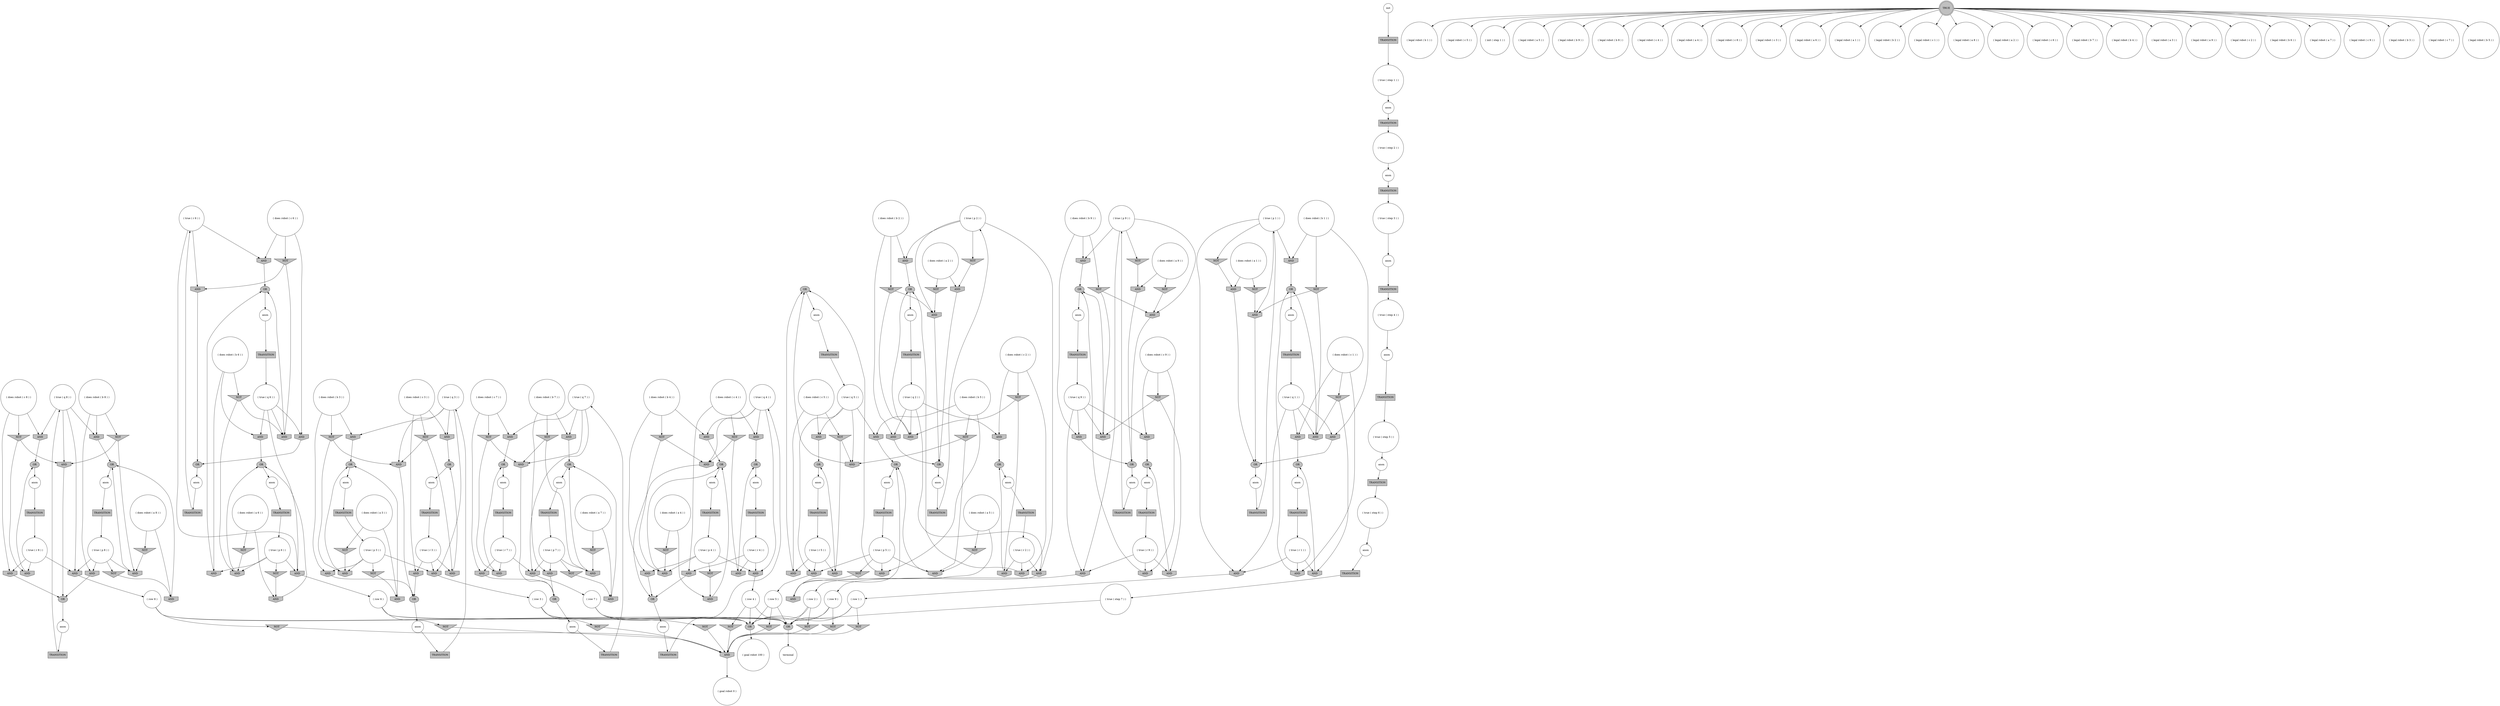 digraph propNet
{
	"@6eef4599"[shape=ellipse, style= filled, fillcolor=grey, label="OR"]; "@6eef4599"->"@1ec278b5"; 
	"@5c5f1c48"[shape=circle, style= filled, fillcolor=white, label="( does robot ( b 1 ) )"]; "@5c5f1c48"->"@31bca1c3"; "@5c5f1c48"->"@30c26c8f"; "@5c5f1c48"->"@6839ea58"; 
	"@24442c76"[shape=ellipse, style= filled, fillcolor=grey, label="OR"]; "@24442c76"->"@77c30993"; 
	"@bd056de"[shape=invtriangle, style= filled, fillcolor=grey, label="NOT"]; "@bd056de"->"@5f95ff24"; 
	"@3b06433d"[shape=invhouse, style= filled, fillcolor=grey, label="AND"]; "@3b06433d"->"@506937f9"; 
	"@4679ac92"[shape=circle, style= filled, fillcolor=white, label="( legal robot ( b 1 ) )"]; 
	"@5883de21"[shape=ellipse, style= filled, fillcolor=grey, label="OR"]; "@5883de21"->"@396c75ed"; 
	"@4f09dcbb"[shape=invtriangle, style= filled, fillcolor=grey, label="NOT"]; "@4f09dcbb"->"@6302ae84"; 
	"@13ce64f6"[shape=circle, style= filled, fillcolor=white, label="( true ( step 6 ) )"]; "@13ce64f6"->"@71cbd4f7"; 
	"@51a422f6"[shape=invhouse, style= filled, fillcolor=grey, label="AND"]; "@51a422f6"->"@5caccd65"; 
	"@114562c5"[shape=invhouse, style= filled, fillcolor=grey, label="AND"]; "@114562c5"->"@6885b670"; 
	"@74455aa8"[shape=invhouse, style= filled, fillcolor=grey, label="AND"]; "@74455aa8"->"@6212f195"; 
	"@1fb88122"[shape=circle, style= filled, fillcolor=white, label="anon"]; "@1fb88122"->"@233f99af"; 
	"@7acdba53"[shape=circle, style= filled, fillcolor=white, label="anon"]; "@7acdba53"->"@32e62121"; 
	"@5a56182f"[shape=invhouse, style= filled, fillcolor=grey, label="AND"]; "@5a56182f"->"@7c92eb86"; 
	"@3c10e820"[shape=circle, style= filled, fillcolor=white, label="( legal robot ( c 5 ) )"]; 
	"@107aa187"[shape=invtriangle, style= filled, fillcolor=grey, label="NOT"]; "@107aa187"->"@6302ae84"; 
	"@55f35e30"[shape=circle, style= filled, fillcolor=white, label="anon"]; "@55f35e30"->"@2a4bd173"; 
	"@dda2737"[shape=invtriangle, style= filled, fillcolor=grey, label="NOT"]; "@dda2737"->"@6d4492fb"; "@dda2737"->"@678fb397"; 
	"@2ff11e0f"[shape=invhouse, style= filled, fillcolor=grey, label="AND"]; "@2ff11e0f"->"@7182c2d9"; 
	"@79f7abae"[shape=invhouse, style= filled, fillcolor=grey, label="AND"]; "@79f7abae"->"@6e75d758"; 
	"@23461d1"[shape=circle, style= filled, fillcolor=white, label="( init ( step 1 ) )"]; 
	"@67384a6a"[shape=invtriangle, style= filled, fillcolor=grey, label="NOT"]; "@67384a6a"->"@6302ae84"; 
	"@521ba1d9"[shape=circle, style= filled, fillcolor=white, label="( legal robot ( a 5 ) )"]; 
	"@5acad437"[shape=circle, style= filled, fillcolor=white, label="anon"]; "@5acad437"->"@3cbe7667"; 
	"@665c1eae"[shape=ellipse, style= filled, fillcolor=grey, label="OR"]; "@665c1eae"->"@29e26602"; 
	"@7b99f8e6"[shape=circle, style= filled, fillcolor=white, label="( legal robot ( b 9 ) )"]; 
	"@66869470"[shape=box, style= filled, fillcolor=grey, label="TRANSITION"]; "@66869470"->"@25a0d346"; 
	"@7e913c56"[shape=ellipse, style= filled, fillcolor=grey, label="OR"]; "@7e913c56"->"@71107304"; 
	"@15a4eb56"[shape=invtriangle, style= filled, fillcolor=grey, label="NOT"]; "@15a4eb56"->"@7e566633"; "@15a4eb56"->"@43ebf4ff"; 
	"@6302ae84"[shape=invhouse, style= filled, fillcolor=grey, label="AND"]; "@6302ae84"->"@5e20dcb7"; 
	"@73d4f355"[shape=ellipse, style= filled, fillcolor=grey, label="OR"]; "@73d4f355"->"@21b38cdc"; 
	"@39a4036f"[shape=circle, style= filled, fillcolor=white, label="( legal robot ( b 8 ) )"]; 
	"@57e40274"[shape=invhouse, style= filled, fillcolor=grey, label="AND"]; "@57e40274"->"@41d144a4"; 
	"@3cfa54fe"[shape=invtriangle, style= filled, fillcolor=grey, label="NOT"]; "@3cfa54fe"->"@10f1f34a"; 
	"@32487ae0"[shape=box, style= filled, fillcolor=grey, label="TRANSITION"]; "@32487ae0"->"@262f4813"; 
	"@33a998c7"[shape=invhouse, style= filled, fillcolor=grey, label="AND"]; "@33a998c7"->"@665c1eae"; 
	"@49b29f80"[shape=circle, style= filled, fillcolor=white, label="anon"]; "@49b29f80"->"@4e1d2b8e"; 
	"@5da5e65f"[shape=circle, style= filled, fillcolor=white, label="( true ( q 7 ) )"]; "@5da5e65f"->"@43ebf4ff"; "@5da5e65f"->"@575738e0"; "@5da5e65f"->"@15384ed5"; "@5da5e65f"->"@12381a9c"; 
	"@2cbc9673"[shape=invhouse, style= filled, fillcolor=grey, label="AND"]; "@2cbc9673"->"@6212f195"; 
	"@4e9722c9"[shape=ellipse, style= filled, fillcolor=grey, label="OR"]; "@4e9722c9"->"@246ce26e"; 
	"@69e94001"[shape=circle, style= filled, fillcolor=white, label="anon"]; "@69e94001"->"@c4ce427"; 
	"@31836aea"[shape=circle, style= filled, fillcolor=white, label="( true ( p 4 ) )"]; "@31836aea"->"@7ec74910"; "@31836aea"->"@15353154"; "@31836aea"->"@5fb9f88b"; "@31836aea"->"@6a2d0483"; 
	"@47b94ea2"[shape=circle, style= filled, fillcolor=white, label="( row 5 )"]; "@47b94ea2"->"@6e3e28"; "@47b94ea2"->"@24442c76"; "@47b94ea2"->"@604745cf"; 
	"@71cbd4f7"[shape=circle, style= filled, fillcolor=white, label="anon"]; "@71cbd4f7"->"@4a867fad"; 
	"@74b70648"[shape=invhouse, style= filled, fillcolor=grey, label="AND"]; "@74b70648"->"@665c1eae"; 
	"@5caccd65"[shape=ellipse, style= filled, fillcolor=grey, label="OR"]; "@5caccd65"->"@54e0d16b"; 
	"@520b1684"[shape=ellipse, style= filled, fillcolor=grey, label="OR"]; "@520b1684"->"@55f35e30"; 
	"@2c92af24"[shape=invhouse, style= filled, fillcolor=grey, label="AND"]; "@2c92af24"->"@2354c054"; 
	"@962e703"[shape=box, style= filled, fillcolor=grey, label="TRANSITION"]; "@962e703"->"@5a790192"; 
	"@3a5d3ac0"[shape=circle, style= filled, fillcolor=white, label="( does robot ( c 1 ) )"]; "@3a5d3ac0"->"@57e40274"; "@3a5d3ac0"->"@30721965"; "@3a5d3ac0"->"@4e84f566"; 
	"@45b2b450"[shape=circle, style= filled, fillcolor=white, label="( goal robot 100 )"]; 
	"@2743724e"[shape=invhouse, style= filled, fillcolor=grey, label="AND"]; "@2743724e"->"@5883de21"; 
	"@3c870e2f"[shape=invhouse, style= filled, fillcolor=grey, label="AND"]; "@3c870e2f"->"@665c1eae"; 
	"@4fc64ed8"[shape=circle, style= filled, fillcolor=white, label="( does robot ( a 2 ) )"]; "@4fc64ed8"->"@dfeaf06"; "@4fc64ed8"->"@64626fd2"; 
	"@408b6c39"[shape=circle, style= filled, fillcolor=white, label="anon"]; "@408b6c39"->"@3f7aa2a8"; 
	"@38facfb"[shape=invhouse, style= filled, fillcolor=grey, label="AND"]; "@38facfb"->"@5caccd65"; 
	"@4e3c35fd"[shape=circle, style= filled, fillcolor=white, label="( legal robot ( c 4 ) )"]; 
	"@44285d14"[shape=box, style= filled, fillcolor=grey, label="TRANSITION"]; "@44285d14"->"@628d2280"; 
	"@4cd1ad08"[shape=invtriangle, style= filled, fillcolor=grey, label="NOT"]; "@4cd1ad08"->"@59b70f9e"; 
	"@262f4813"[shape=circle, style= filled, fillcolor=white, label="( true ( q 4 ) )"]; "@262f4813"->"@299481b2"; "@262f4813"->"@47d978ea"; "@262f4813"->"@15353154"; "@262f4813"->"@2ff11e0f"; 
	"@4551dcd6"[shape=circle, style= filled, fillcolor=white, label="( legal robot ( a 4 ) )"]; 
	"@6212f195"[shape=ellipse, style= filled, fillcolor=grey, label="OR"]; "@6212f195"->"@49b29f80"; 
	"@6e30fc1f"[shape=invtriangle, style= filled, fillcolor=grey, label="NOT"]; "@6e30fc1f"->"@7e566633"; 
	"@3979c7cf"[shape=invtriangle, style= filled, fillcolor=grey, label="NOT"]; "@3979c7cf"->"@2ff11e0f"; "@3979c7cf"->"@6a2d0483"; 
	"@678fb397"[shape=invhouse, style= filled, fillcolor=grey, label="AND"]; "@678fb397"->"@73d4f355"; 
	"@685f1ba8"[shape=circle, style= filled, fillcolor=white, label="( legal robot ( c 8 ) )"]; 
	"@4a2ba88c"[shape=circle, style= filled, fillcolor=white, label="( legal robot ( c 3 ) )"]; 
	"@4ef18d37"[shape=circle, style= filled, fillcolor=white, label="anon"]; "@4ef18d37"->"@3d57211f"; 
	"@59d6e3d2"[shape=invtriangle, style= filled, fillcolor=grey, label="NOT"]; "@59d6e3d2"->"@6302ae84"; 
	"@464d28c7"[shape=invtriangle, style= filled, fillcolor=grey, label="NOT"]; "@464d28c7"->"@6a2d0483"; 
	"@74e16785"[shape=circle, style= filled, fillcolor=white, label="( legal robot ( a 6 ) )"]; 
	"@4e84f566"[shape=invtriangle, style= filled, fillcolor=grey, label="NOT"]; "@4e84f566"->"@2fd1cdf7"; "@4e84f566"->"@7b0b23cf"; 
	"@c4ce427"[shape=box, style= filled, fillcolor=grey, label="TRANSITION"]; "@c4ce427"->"@1a8fa0d1"; 
	"@1798928"[shape=circle, style= filled, fillcolor=white, label="( legal robot ( a 1 ) )"]; 
	"@94f1726"[shape=ellipse, style= filled, fillcolor=grey, label="OR"]; "@94f1726"->"@2778c490"; 
	"@50152643"[shape=circle, style= filled, fillcolor=white, label="( true ( q 5 ) )"]; "@50152643"->"@3429cf1"; "@50152643"->"@5a749436"; "@50152643"->"@59a51312"; "@50152643"->"@1dbef987"; 
	"@3589c12a"[shape=invhouse, style= filled, fillcolor=grey, label="AND"]; "@3589c12a"->"@7dbd9d76"; 
	"@243680c1"[shape=invhouse, style= filled, fillcolor=grey, label="AND"]; "@243680c1"->"@6eef4599"; 
	"@6af2f0d0"[shape=invhouse, style= filled, fillcolor=grey, label="AND"]; "@6af2f0d0"->"@6185e90f"; 
	"@7c41f227"[shape=circle, style= filled, fillcolor=white, label="( true ( q 3 ) )"]; "@7c41f227"->"@2743724e"; "@7c41f227"->"@968e429"; "@7c41f227"->"@4e842e74"; "@7c41f227"->"@51a422f6"; 
	"@625db9eb"[shape=invhouse, style= filled, fillcolor=grey, label="AND"]; "@625db9eb"->"@7dbd9d76"; 
	"@690ff62a"[shape=circle, style= filled, fillcolor=white, label="( does robot ( a 5 ) )"]; "@690ff62a"->"@16ea7549"; "@690ff62a"->"@5057f57f"; 
	"@b6e1782"[shape=invhouse, style= filled, fillcolor=grey, label="AND"]; "@b6e1782"->"@7c92eb86"; 
	"@5fb9f88b"[shape=invtriangle, style= filled, fillcolor=grey, label="NOT"]; "@5fb9f88b"->"@2a6c9ec6"; 
	"@54f5b2e4"[shape=circle, style= filled, fillcolor=white, label="( legal robot ( b 2 ) )"]; 
	"@218c6982"[shape=box, style= filled, fillcolor=grey, label="TRANSITION"]; "@218c6982"->"@46b44eb4"; 
	"@6d13e8f3"[shape=circle, style= filled, fillcolor=white, label="( does robot ( c 9 ) )"]; "@6d13e8f3"->"@5ab05fcb"; "@6d13e8f3"->"@4f1adeb7"; "@6d13e8f3"->"@7593c366"; 
	"@66e8c7db"[shape=circle, style= filled, fillcolor=white, label="( true ( p 2 ) )"]; "@66e8c7db"->"@6b28215d"; "@66e8c7db"->"@26945b95"; "@66e8c7db"->"@3589c12a"; "@66e8c7db"->"@4328594c"; 
	"@7846a55e"[shape=circle, style= filled, fillcolor=white, label="( legal robot ( c 1 ) )"]; 
	"@5e20dcb7"[shape=circle, style= filled, fillcolor=white, label="( goal robot 0 )"]; 
	"@7c2479a4"[shape=invhouse, style= filled, fillcolor=grey, label="AND"]; "@7c2479a4"->"@7e913c56"; 
	"@209daa17"[shape=invtriangle, style= filled, fillcolor=grey, label="NOT"]; "@209daa17"->"@6302ae84"; 
	"@6ce7ce4c"[shape=invhouse, style= filled, fillcolor=grey, label="AND"]; "@6ce7ce4c"->"@6885b670"; 
	"@399197b"[shape=circle, style= filled, fillcolor=white, label="( does robot ( b 6 ) )"]; "@399197b"->"@114562c5"; "@399197b"->"@2ad1918a"; "@399197b"->"@3857dc15"; 
	"@628d2280"[shape=circle, style= filled, fillcolor=white, label="( true ( q 6 ) )"]; "@628d2280"->"@114562c5"; "@628d2280"->"@5a56182f"; "@628d2280"->"@c4a3158"; "@628d2280"->"@79f7abae"; 
	"@11c0b8a0"[shape=invtriangle, style= filled, fillcolor=grey, label="NOT"]; "@11c0b8a0"->"@10320399"; 
	"@7b0b23cf"[shape=invhouse, style= filled, fillcolor=grey, label="AND"]; "@7b0b23cf"->"@41d144a4"; 
	"@30721965"[shape=invhouse, style= filled, fillcolor=grey, label="AND"]; "@30721965"->"@520b1684"; 
	"@5f82253"[shape=invhouse, style= filled, fillcolor=grey, label="AND"]; "@5f82253"->"@7182c2d9"; 
	"@536b98c3"[shape=circle, style= filled, fillcolor=white, label="( does robot ( a 8 ) )"]; "@536b98c3"->"@59b70f9e"; "@536b98c3"->"@3cfa54fe"; 
	"@47e7d503"[shape=circle, style= filled, fillcolor=white, label="( legal robot ( a 8 ) )"]; 
	"@228917a2"[shape=box, style= filled, fillcolor=grey, label="TRANSITION"]; "@228917a2"->"@a6dddcf"; 
	"@19412332"[shape=invhouse, style= filled, fillcolor=grey, label="AND"]; "@19412332"->"@7e913c56"; 
	"@32e62121"[shape=box, style= filled, fillcolor=grey, label="TRANSITION"]; "@32e62121"->"@5a4fdf11"; 
	"@25a0d346"[shape=circle, style= filled, fillcolor=white, label="( true ( r 6 ) )"]; "@25a0d346"->"@2224ea85"; "@25a0d346"->"@c4a3158"; "@25a0d346"->"@b6e1782"; 
	"@11f18cbe"[shape=circle, style= filled, fillcolor=white, label="anon"]; "@11f18cbe"->"@256f8834"; 
	"@4838462a"[shape=box, style= filled, fillcolor=grey, label="TRANSITION"]; "@4838462a"->"@438a3a1d"; 
	"@54e0d16b"[shape=circle, style= filled, fillcolor=white, label="anon"]; "@54e0d16b"->"@3c2c7ac5"; 
	"@74c12978"[shape=invtriangle, style= filled, fillcolor=grey, label="NOT"]; "@74c12978"->"@3589c12a"; "@74c12978"->"@678fb397"; 
	"@565539d8"[shape=circle, style= filled, fillcolor=white, label="( true ( step 2 ) )"]; "@565539d8"->"@54956254"; 
	"@388a2006"[shape=invhouse, style= filled, fillcolor=grey, label="AND"]; "@388a2006"->"@6eef4599"; 
	"@bbef5e8"[shape=circle, style= filled, fillcolor=white, label="( true ( step 3 ) )"]; "@bbef5e8"->"@154d659d"; 
	"@193a83cc"[shape=circle, style= filled, fillcolor=white, label="anon"]; "@193a83cc"->"@2482c23d"; 
	"@3a329572"[shape=ellipse, style= filled, fillcolor=grey, label="OR"]; "@3a329572"->"@4ef18d37"; 
	"@41d144a4"[shape=ellipse, style= filled, fillcolor=grey, label="OR"]; "@41d144a4"->"@11f18cbe"; 
	"@12bc6007"[shape=invhouse, style= filled, fillcolor=grey, label="AND"]; "@12bc6007"->"@639452f"; 
	"@3cbe7667"[shape=box, style= filled, fillcolor=grey, label="TRANSITION"]; "@3cbe7667"->"@40a0a36"; 
	"@5a790192"[shape=circle, style= filled, fillcolor=white, label="( true ( q 8 ) )"]; "@5a790192"->"@5da631c2"; "@5a790192"->"@3fb35ece"; "@5a790192"->"@22343bb6"; "@5a790192"->"@24a51027"; 
	"@30e33af5"[shape=circle, style= filled, fillcolor=white, label="( true ( p 1 ) )"]; "@30e33af5"->"@31bca1c3"; "@30e33af5"->"@6af2f0d0"; "@30e33af5"->"@2df30035"; "@30e33af5"->"@32486cdd"; 
	"@35de7497"[shape=ellipse, style= filled, fillcolor=grey, label="OR"]; "@35de7497"->"@1fb88122"; 
	"@215200be"[shape=invhouse, style= filled, fillcolor=grey, label="AND"]; "@215200be"->"@12e4d0cd"; 
	"@255e00b7"[shape=circle, style= filled, fillcolor=white, label="( true ( r 9 ) )"]; "@255e00b7"->"@12bc6007"; "@255e00b7"->"@716136f0"; "@255e00b7"->"@7593c366"; 
	"@7a5388b5"[shape=circle, style= filled, fillcolor=white, label="( legal robot ( a 2 ) )"]; 
	"@546e3e5e"[shape=circle, style= filled, fillcolor=white, label="( does robot ( a 6 ) )"]; "@546e3e5e"->"@11c0b8a0"; "@546e3e5e"->"@6ce7ce4c"; 
	"@6d4492fb"[shape=invhouse, style= filled, fillcolor=grey, label="AND"]; "@6d4492fb"->"@35de7497"; 
	"@7c4f8358"[shape=box, style= filled, fillcolor=grey, label="TRANSITION"]; "@7c4f8358"->"@15d45d9"; 
	"@438a3a1d"[shape=circle, style= filled, fillcolor=white, label="( true ( p 6 ) )"]; "@438a3a1d"->"@2ad1918a"; "@438a3a1d"->"@10320399"; "@438a3a1d"->"@c4a3158"; "@438a3a1d"->"@6d0718b7"; 
	"@29e26602"[shape=circle, style= filled, fillcolor=white, label="anon"]; "@29e26602"->"@218c6982"; 
	"@50f800db"[shape=invtriangle, style= filled, fillcolor=grey, label="NOT"]; "@50f800db"->"@3c870e2f"; 
	"@711b50a1"[shape=invhouse, style= filled, fillcolor=grey, label="AND"]; "@711b50a1"->"@5caccd65"; 
	"@256f8834"[shape=box, style= filled, fillcolor=grey, label="TRANSITION"]; "@256f8834"->"@185c2a25"; 
	"@40a0a36"[shape=circle, style= filled, fillcolor=white, label="( true ( r 8 ) )"]; "@40a0a36"->"@56bebb88"; "@40a0a36"->"@7c2479a4"; "@40a0a36"->"@22343bb6"; 
	"@6edcb6b4"[shape=invtriangle, style= filled, fillcolor=grey, label="NOT"]; "@6edcb6b4"->"@32486cdd"; 
	"@66c54654"[shape=box, style= filled, fillcolor=grey, label="TRANSITION"]; "@66c54654"->"@66e8c7db"; 
	"@49e4585"[shape=box, style= filled, fillcolor=grey, label="TRANSITION"]; "@49e4585"->"@7c9b87f6"; 
	"@2a4bd173"[shape=box, style= filled, fillcolor=grey, label="TRANSITION"]; "@2a4bd173"->"@3ebc312f"; 
	"@54956254"[shape=circle, style= filled, fillcolor=white, label="anon"]; "@54956254"->"@4a0d81b4"; 
	"@1a83e35b"[shape=circle, style= filled, fillcolor=white, label="anon"]; "@1a83e35b"->"@c303a60"; 
	"@7fefa490"[shape=box, style= filled, fillcolor=grey, label="TRANSITION"]; "@7fefa490"->"@5da5e65f"; 
	"@a6dddcf"[shape=circle, style= filled, fillcolor=white, label="( true ( r 4 ) )"]; "@a6dddcf"->"@254ba9a2"; "@a6dddcf"->"@15353154"; "@a6dddcf"->"@5f82253"; 
	"@639452f"[shape=circle, style= filled, fillcolor=white, label="( row 9 )"]; "@639452f"->"@6e3e28"; "@639452f"->"@24442c76"; "@639452f"->"@107aa187"; 
	"@1029f93b"[shape=invtriangle, style= filled, fillcolor=grey, label="NOT"]; "@1029f93b"->"@33a998c7"; 
	"@575738e0"[shape=invhouse, style= filled, fillcolor=grey, label="AND"]; "@575738e0"->"@753bc30a"; 
	"@28f52a14"[shape=circle, style= filled, fillcolor=white, label="anon"]; "@28f52a14"->"@347b21ea"; 
	"@310dd4c8"[shape=circle, style= filled, fillcolor=white, label="( true ( r 2 ) )"]; "@310dd4c8"->"@6d4492fb"; "@310dd4c8"->"@6b28215d"; "@310dd4c8"->"@31bd669d"; 
	"@7860e390"[shape=box, style= filled, fillcolor=grey, label="TRANSITION"]; "@7860e390"->"@d7e60a1"; 
	"@4f1adeb7"[shape=invhouse, style= filled, fillcolor=grey, label="AND"]; "@4f1adeb7"->"@a25ef73"; 
	"@1ec278b5"[shape=circle, style= filled, fillcolor=white, label="anon"]; "@1ec278b5"->"@6d854b38"; 
	"@69b0de2e"[shape=ellipse, style= filled, fillcolor=grey, label="OR"]; "@69b0de2e"->"@5acad437"; 
	"@46b29c9d"[shape=circle, style= filled, fillcolor=white, label="( legal robot ( c 6 ) )"]; 
	"@43ebf4ff"[shape=invhouse, style= filled, fillcolor=grey, label="AND"]; "@43ebf4ff"->"@12e4d0cd"; 
	"@1a8fa0d1"[shape=circle, style= filled, fillcolor=white, label="( true ( r 5 ) )"]; "@1a8fa0d1"->"@3429cf1"; "@1a8fa0d1"->"@388a2006"; "@1a8fa0d1"->"@5f0275fa"; 
	"@3c2c7ac5"[shape=box, style= filled, fillcolor=grey, label="TRANSITION"]; "@3c2c7ac5"->"@7c41f227"; 
	"@59a51312"[shape=invhouse, style= filled, fillcolor=grey, label="AND"]; "@59a51312"->"@6eef4599"; 
	"@24a51027"[shape=invhouse, style= filled, fillcolor=grey, label="AND"]; "@24a51027"->"@69b0de2e"; 
	"@6b28215d"[shape=invhouse, style= filled, fillcolor=grey, label="AND"]; "@6b28215d"->"@55e1a0ee"; 
	"@47d978ea"[shape=invhouse, style= filled, fillcolor=grey, label="AND"]; "@47d978ea"->"@94f1726"; 
	"@5b62f030"[shape=invtriangle, style= filled, fillcolor=grey, label="NOT"]; "@5b62f030"->"@3c870e2f"; "@5b62f030"->"@2cbc9673"; 
	"@64626fd2"[shape=invtriangle, style= filled, fillcolor=grey, label="NOT"]; "@64626fd2"->"@3589c12a"; 
	"@77c30993"[shape=circle, style= filled, fillcolor=white, label="terminal"]; 
	"@4eb3c24f"[shape=circle, style= filled, fillcolor=white, label="( legal robot ( b 7 ) )"]; 
	"@16ea7549"[shape=invtriangle, style= filled, fillcolor=grey, label="NOT"]; "@16ea7549"->"@3c0a30fd"; 
	"@2778c490"[shape=circle, style= filled, fillcolor=white, label="anon"]; "@2778c490"->"@228917a2"; 
	"@c7056d5"[shape=circle, style= filled, fillcolor=white, label="anon"]; "@c7056d5"->"@784e8edc"; 
	"@3ebc312f"[shape=circle, style= filled, fillcolor=white, label="( true ( q 1 ) )"]; "@3ebc312f"->"@2fd1cdf7"; "@3ebc312f"->"@6af2f0d0"; "@3ebc312f"->"@30c26c8f"; "@3ebc312f"->"@57e40274"; 
	"@56e20ef8"[shape=circle, style= filled, fillcolor=white, label="( does robot ( b 8 ) )"]; "@56e20ef8"->"@5da631c2"; "@56e20ef8"->"@19412332"; "@56e20ef8"->"@1344e858"; 
	"@4805e9f1"[shape=circle, style= filled, fillcolor=white, label="( does robot ( c 3 ) )"]; "@4805e9f1"->"@4e842e74"; "@4805e9f1"->"@711b50a1"; "@4805e9f1"->"@78c6cbc"; 
	"@709a1411"[shape=circle, style= filled, fillcolor=white, label="( true ( step 4 ) )"]; "@709a1411"->"@1a83e35b"; 
	"@5e30c963"[shape=circle, style= filled, fillcolor=white, label="( legal robot ( b 4 ) )"]; 
	"@3fb35ece"[shape=invhouse, style= filled, fillcolor=grey, label="AND"]; "@3fb35ece"->"@7e913c56"; 
	"@5d169fb2"[shape=box, style= filled, fillcolor=grey, label="TRANSITION"]; "@5d169fb2"->"@30e33af5"; 
	"@3d57211f"[shape=box, style= filled, fillcolor=grey, label="TRANSITION"]; "@3d57211f"->"@11fb24d3"; 
	"@5f0275fa"[shape=invhouse, style= filled, fillcolor=grey, label="AND"]; "@5f0275fa"->"@16e334a"; 
	"@7d6fdcc1"[shape=invtriangle, style= filled, fillcolor=grey, label="NOT"]; "@7d6fdcc1"->"@43ebf4ff"; "@7d6fdcc1"->"@3b06433d"; 
	"@6e3e28"[shape=ellipse, style= filled, fillcolor=grey, label="OR"]; "@6e3e28"->"@45b2b450"; 
	"@3429cf1"[shape=invhouse, style= filled, fillcolor=grey, label="AND"]; "@3429cf1"->"@47b94ea2"; 
	"@2340b8fd"[shape=circle, style= filled, fillcolor=white, label="( does robot ( a 7 ) )"]; "@2340b8fd"->"@38666d83"; "@2340b8fd"->"@6e30fc1f"; 
	"@1769df00"[shape=invhouse, style= filled, fillcolor=grey, label="AND"]; "@1769df00"->"@12e4d0cd"; 
	"@38666d83"[shape=invhouse, style= filled, fillcolor=grey, label="AND"]; "@38666d83"->"@139d115"; 
	"@139d115"[shape=ellipse, style= filled, fillcolor=grey, label="OR"]; "@139d115"->"@7acdba53"; 
	"@3f7aa2a8"[shape=box, style= filled, fillcolor=grey, label="TRANSITION"]; "@3f7aa2a8"->"@255e00b7"; 
	"@3622e177"[shape=circle, style= filled, fillcolor=white, label="( true ( q 9 ) )"]; "@3622e177"->"@74b70648"; "@3622e177"->"@12bc6007"; "@3622e177"->"@4f1adeb7"; "@3622e177"->"@2cbc9673"; 
	"@661eef2c"[shape=circle, style= filled, fillcolor=white, label="( row 6 )"]; "@661eef2c"->"@6e3e28"; "@661eef2c"->"@24442c76"; "@661eef2c"->"@67384a6a"; 
	"@59b70f9e"[shape=invhouse, style= filled, fillcolor=grey, label="AND"]; "@59b70f9e"->"@4e9722c9"; 
	"@5da631c2"[shape=invhouse, style= filled, fillcolor=grey, label="AND"]; "@5da631c2"->"@4e9722c9"; 
	"@3c0a30fd"[shape=invhouse, style= filled, fillcolor=grey, label="AND"]; "@3c0a30fd"->"@779d9c0d"; 
	"@7a9b777a"[shape=circle, style= filled, fillcolor=white, label="( does robot ( b 2 ) )"]; "@7a9b777a"->"@625db9eb"; "@7a9b777a"->"@74c12978"; "@7a9b777a"->"@26945b95"; 
	"@506937f9"[shape=ellipse, style= filled, fillcolor=grey, label="OR"]; "@506937f9"->"@2bd9e5ad"; 
	"@779d9c0d"[shape=ellipse, style= filled, fillcolor=grey, label="OR"]; "@779d9c0d"->"@c7056d5"; 
	"@7640d611"[shape=circle, style= filled, fillcolor=white, label="anon"]; "@7640d611"->"@d7b79a6"; 
	"@254ba9a2"[shape=invhouse, style= filled, fillcolor=grey, label="AND"]; "@254ba9a2"->"@94f1726"; 
	"@2b071e12"[shape=invtriangle, style= filled, fillcolor=grey, label="NOT"]; "@2b071e12"->"@6302ae84"; 
	"@31bd669d"[shape=invhouse, style= filled, fillcolor=grey, label="AND"]; "@31bd669d"->"@73d4f355"; 
	"@1344e858"[shape=invtriangle, style= filled, fillcolor=grey, label="NOT"]; "@1344e858"->"@10f1f34a"; "@1344e858"->"@3fb35ece"; 
	"@604745cf"[shape=invtriangle, style= filled, fillcolor=grey, label="NOT"]; "@604745cf"->"@6302ae84"; 
	"@5dbbd583"[shape=invtriangle, style= filled, fillcolor=grey, label="NOT"]; "@5dbbd583"->"@56bebb88"; "@5dbbd583"->"@3fb35ece"; 
	"@53e6978d"[shape=circle, style= filled, fillcolor=white, label="( legal robot ( a 3 ) )"]; 
	"@22343bb6"[shape=invhouse, style= filled, fillcolor=grey, label="AND"]; "@22343bb6"->"@213a8eb1"; 
	"@111edceb"[shape=circle, style= filled, fillcolor=white, label="anon"]; "@111edceb"->"@5d169fb2"; 
	"@20823c6d"[shape=circle, style= filled, fillcolor=white, label="( does robot ( a 4 ) )"]; "@20823c6d"->"@2a6c9ec6"; "@20823c6d"->"@464d28c7"; 
	"@5a4fdf11"[shape=circle, style= filled, fillcolor=white, label="( true ( p 7 ) )"]; "@5a4fdf11"->"@7e566633"; "@5a4fdf11"->"@1769df00"; "@5a4fdf11"->"@68c0890f"; "@5a4fdf11"->"@575738e0"; 
	"@3ab28980"[shape=invhouse, style= filled, fillcolor=grey, label="AND"]; "@3ab28980"->"@5883de21"; 
	"@51f88fbd"[shape=circle, style= filled, fillcolor=white, label="( does robot ( b 7 ) )"]; "@51f88fbd"->"@1769df00"; "@51f88fbd"->"@15a4eb56"; "@51f88fbd"->"@15384ed5"; 
	"@4a005364"[shape=circle, style= filled, fillcolor=white, label="( does robot ( b 9 ) )"]; "@4a005364"->"@74b70648"; "@4a005364"->"@74455aa8"; "@4a005364"->"@5b62f030"; 
	"@2fd1cdf7"[shape=invhouse, style= filled, fillcolor=grey, label="AND"]; "@2fd1cdf7"->"@520b1684"; 
	"@18287811"[shape=circle, style= filled, fillcolor=white, label="( true ( r 7 ) )"]; "@18287811"->"@3b06433d"; "@18287811"->"@575738e0"; "@18287811"->"@215200be"; 
	"@4f549ceb"[shape=invtriangle, style= filled, fillcolor=grey, label="NOT"]; "@4f549ceb"->"@3c0a30fd"; "@4f549ceb"->"@59a51312"; 
	"@30c26c8f"[shape=invhouse, style= filled, fillcolor=grey, label="AND"]; "@30c26c8f"->"@2354c054"; 
	"@6885b670"[shape=ellipse, style= filled, fillcolor=grey, label="OR"]; "@6885b670"->"@228ca8ac"; 
	"@c16c2c0"[shape=box, style= filled, fillcolor=grey, label="TRANSITION"]; "@c16c2c0"->"@709a1411"; 
	"@141ed7ac"[shape=circle, style= filled, fillcolor=white, label="( legal robot ( a 9 ) )"]; 
	"@32486cdd"[shape=invhouse, style= filled, fillcolor=grey, label="AND"]; "@32486cdd"->"@2354c054"; 
	"@35f6ef01"[shape=box, style= filled, fillcolor=grey, label="TRANSITION"]; "@35f6ef01"->"@70a1c582"; 
	"@5e725967"[shape=invtriangle, style= filled, fillcolor=grey, label="NOT"]; "@5e725967"->"@254ba9a2"; "@5e725967"->"@2ff11e0f"; 
	"@78c6cbc"[shape=invtriangle, style= filled, fillcolor=grey, label="NOT"]; "@78c6cbc"->"@1436ae83"; "@78c6cbc"->"@51a422f6"; 
	"@3fc66ec7"[shape=circle, style= filled, fillcolor=white, label="anon"]; "@3fc66ec7"->"@32487ae0"; 
	"@37fcd402"[shape=circle, style= filled, fillcolor=white, label="( true ( step 7 ) )"]; "@37fcd402"->"@24442c76"; 
	"@6d0718b7"[shape=invtriangle, style= filled, fillcolor=grey, label="NOT"]; "@6d0718b7"->"@6ce7ce4c"; 
	"@228ca8ac"[shape=circle, style= filled, fillcolor=white, label="anon"]; "@228ca8ac"->"@4838462a"; 
	"@6839ea58"[shape=invtriangle, style= filled, fillcolor=grey, label="NOT"]; "@6839ea58"->"@2fd1cdf7"; "@6839ea58"->"@32486cdd"; 
	"@784e8edc"[shape=box, style= filled, fillcolor=grey, label="TRANSITION"]; "@784e8edc"->"@411650d6"; 
	"@78482bad"[shape=circle, style= filled, fillcolor=white, label="( legal robot ( c 2 ) )"]; 
	"@55291cd"[shape=circle, style= filled, fillcolor=white, label="( true ( step 5 ) )"]; "@55291cd"->"@193a83cc"; 
	"@411650d6"[shape=circle, style= filled, fillcolor=white, label="( true ( p 5 ) )"]; "@411650d6"->"@3c0a30fd"; "@411650d6"->"@3429cf1"; "@411650d6"->"@243680c1"; "@411650d6"->"@2b52e961"; 
	"@10f1f34a"[shape=invhouse, style= filled, fillcolor=grey, label="AND"]; "@10f1f34a"->"@4e9722c9"; 
	"@4e842e74"[shape=invhouse, style= filled, fillcolor=grey, label="AND"]; "@4e842e74"->"@3a329572"; 
	"@2a6c9ec6"[shape=invhouse, style= filled, fillcolor=grey, label="AND"]; "@2a6c9ec6"->"@4095c5ec"; 
	"@396c75ed"[shape=circle, style= filled, fillcolor=white, label="anon"]; "@396c75ed"->"@35f6ef01"; 
	"@d7b79a6"[shape=box, style= filled, fillcolor=grey, label="TRANSITION"]; "@d7b79a6"->"@565539d8"; 
	"@7a8d0b0f"[shape=circle, style= filled, fillcolor=white, label="anon"]; "@7a8d0b0f"->"@66869470"; 
	"@3c6b93c5"[shape=invtriangle, style= filled, fillcolor=grey, label="NOT"]; "@3c6b93c5"->"@3ab28980"; 
	"@7c92eb86"[shape=ellipse, style= filled, fillcolor=grey, label="OR"]; "@7c92eb86"->"@11a4ea4f"; 
	"@1af70ee1"[shape=circle, style= filled, fillcolor=white, label="( does robot ( b 3 ) )"]; "@1af70ee1"->"@51f1e39b"; "@1af70ee1"->"@38facfb"; "@1af70ee1"->"@2743724e"; 
	"@154d659d"[shape=circle, style= filled, fillcolor=white, label="anon"]; "@154d659d"->"@c16c2c0"; 
	"@3edd89f9"[shape=circle, style= filled, fillcolor=white, label="( legal robot ( b 6 ) )"]; 
	"@347b21ea"[shape=box, style= filled, fillcolor=grey, label="TRANSITION"]; "@347b21ea"->"@31836aea"; 
	"@c4a3158"[shape=invhouse, style= filled, fillcolor=grey, label="AND"]; "@c4a3158"->"@661eef2c"; 
	"@57a3eab6"[shape=box, style= filled, fillcolor=grey, label="TRANSITION"]; "@57a3eab6"->"@18287811"; 
	"@d7e60a1"[shape=circle, style= filled, fillcolor=white, label="( true ( step 1 ) )"]; "@d7e60a1"->"@7640d611"; 
	"@7182c2d9"[shape=ellipse, style= filled, fillcolor=grey, label="OR"]; "@7182c2d9"->"@3fc66ec7"; 
	"@71107304"[shape=circle, style= filled, fillcolor=white, label="anon"]; "@71107304"->"@962e703"; 
	"@21b38cdc"[shape=circle, style= filled, fillcolor=white, label="anon"]; "@21b38cdc"->"@7c4f8358"; 
	"@7c9b87f6"[shape=circle, style= filled, fillcolor=white, label="( true ( p 8 ) )"]; "@7c9b87f6"->"@19412332"; "@7c9b87f6"->"@10f1f34a"; "@7c9b87f6"->"@4cd1ad08"; "@7c9b87f6"->"@22343bb6"; 
	"@70a1c582"[shape=circle, style= filled, fillcolor=white, label="( true ( p 3 ) )"]; "@70a1c582"->"@38facfb"; "@70a1c582"->"@968e429"; "@70a1c582"->"@3c6b93c5"; "@70a1c582"->"@5f95ff24"; 
	"@16916f80"[shape=circle, style= filled, fillcolor=white, label="( does robot ( c 4 ) )"]; "@16916f80"->"@47d978ea"; "@16916f80"->"@5e725967"; "@16916f80"->"@5f82253"; 
	"@5ab05fcb"[shape=invtriangle, style= filled, fillcolor=grey, label="NOT"]; "@5ab05fcb"->"@716136f0"; "@5ab05fcb"->"@2cbc9673"; 
	"@2bd9e5ad"[shape=circle, style= filled, fillcolor=white, label="anon"]; "@2bd9e5ad"->"@57a3eab6"; 
	"@7aba175f"[shape=circle, style= filled, fillcolor=white, label="( does robot ( b 5 ) )"]; "@7aba175f"->"@243680c1"; "@7aba175f"->"@5a749436"; "@7aba175f"->"@4f549ceb"; 
	"@73b044df"[shape=circle, style= filled, fillcolor=white, label="( does robot ( b 4 ) )"]; "@73b044df"->"@299481b2"; "@73b044df"->"@7ec74910"; "@73b044df"->"@3979c7cf"; 
	"@2ad1918a"[shape=invhouse, style= filled, fillcolor=grey, label="AND"]; "@2ad1918a"->"@7c92eb86"; 
	"@10320399"[shape=invhouse, style= filled, fillcolor=grey, label="AND"]; "@10320399"->"@6885b670"; 
	"@1217e615"[shape=invtriangle, style= filled, fillcolor=grey, label="NOT"]; "@1217e615"->"@59a51312"; "@1217e615"->"@5f0275fa"; 
	"@4095c5ec"[shape=ellipse, style= filled, fillcolor=grey, label="OR"]; "@4095c5ec"->"@28f52a14"; 
	"@78871e65"[shape=circle, style= filled, fillcolor=white, label="( does robot ( a 1 ) )"]; "@78871e65"->"@6edcb6b4"; "@78871e65"->"@2c92af24"; 
	"@15353154"[shape=invhouse, style= filled, fillcolor=grey, label="AND"]; "@15353154"->"@1bb25a82"; 
	"@2b52e961"[shape=invtriangle, style= filled, fillcolor=grey, label="NOT"]; "@2b52e961"->"@5057f57f"; 
	"@12e4d0cd"[shape=ellipse, style= filled, fillcolor=grey, label="OR"]; "@12e4d0cd"->"@6c484c6b"; 
	"@11fb24d3"[shape=circle, style= filled, fillcolor=white, label="( true ( r 3 ) )"]; "@11fb24d3"->"@968e429"; "@11fb24d3"->"@711b50a1"; "@11fb24d3"->"@1436ae83"; 
	"@16e334a"[shape=ellipse, style= filled, fillcolor=grey, label="OR"]; "@16e334a"->"@69e94001"; 
	"@2354c054"[shape=ellipse, style= filled, fillcolor=grey, label="OR"]; "@2354c054"->"@111edceb"; 
	"@233f99af"[shape=box, style= filled, fillcolor=grey, label="TRANSITION"]; "@233f99af"->"@310dd4c8"; 
	"@68c0890f"[shape=invtriangle, style= filled, fillcolor=grey, label="NOT"]; "@68c0890f"->"@38666d83"; 
	"@753bc30a"[shape=circle, style= filled, fillcolor=white, label="( row 7 )"]; "@753bc30a"->"@6e3e28"; "@753bc30a"->"@24442c76"; "@753bc30a"->"@209daa17"; 
	"@7691a4fb"[shape=circle, style= filled, fillcolor=white, label="( legal robot ( a 7 ) )"]; 
	"@1436ae83"[shape=invhouse, style= filled, fillcolor=grey, label="AND"]; "@1436ae83"->"@3a329572"; 
	"@15d45d9"[shape=circle, style= filled, fillcolor=white, label="( true ( q 2 ) )"]; "@15d45d9"->"@625db9eb"; "@15d45d9"->"@6b28215d"; "@15d45d9"->"@651ee017"; "@15d45d9"->"@678fb397"; 
	"@2df30035"[shape=invtriangle, style= filled, fillcolor=grey, label="NOT"]; "@2df30035"->"@2c92af24"; 
	"@651ee017"[shape=invhouse, style= filled, fillcolor=grey, label="AND"]; "@651ee017"->"@35de7497"; 
	"@5f95ff24"[shape=invhouse, style= filled, fillcolor=grey, label="AND"]; "@5f95ff24"->"@5883de21"; 
	"@5057f57f"[shape=invhouse, style= filled, fillcolor=grey, label="AND"]; "@5057f57f"->"@779d9c0d"; 
	"@6a2d0483"[shape=invhouse, style= filled, fillcolor=grey, label="AND"]; "@6a2d0483"->"@4095c5ec"; 
	"@2bacee78"[shape=circle, style= filled, fillcolor=white, label="anon"]; "@2bacee78"->"@66c54654"; 
	"@46b44eb4"[shape=circle, style= filled, fillcolor=white, label="( true ( p 9 ) )"]; "@46b44eb4"->"@74455aa8"; "@46b44eb4"->"@12bc6007"; "@46b44eb4"->"@3c870e2f"; "@46b44eb4"->"@1029f93b"; 
	"@6d854b38"[shape=box, style= filled, fillcolor=grey, label="TRANSITION"]; "@6d854b38"->"@50152643"; 
	"@213a8eb1"[shape=circle, style= filled, fillcolor=white, label="( row 8 )"]; "@213a8eb1"->"@6e3e28"; "@213a8eb1"->"@24442c76"; "@213a8eb1"->"@4f09dcbb"; 
	"@716136f0"[shape=invhouse, style= filled, fillcolor=grey, label="AND"]; "@716136f0"->"@a25ef73"; 
	"@246ce26e"[shape=circle, style= filled, fillcolor=white, label="anon"]; "@246ce26e"->"@49e4585"; 
	"@c303a60"[shape=box, style= filled, fillcolor=grey, label="TRANSITION"]; "@c303a60"->"@55291cd"; 
	"@4e1d2b8e"[shape=box, style= filled, fillcolor=grey, label="TRANSITION"]; "@4e1d2b8e"->"@3622e177"; 
	"@2482c23d"[shape=box, style= filled, fillcolor=grey, label="TRANSITION"]; "@2482c23d"->"@13ce64f6"; 
	"@a25ef73"[shape=ellipse, style= filled, fillcolor=grey, label="OR"]; "@a25ef73"->"@408b6c39"; 
	"@12381a9c"[shape=invhouse, style= filled, fillcolor=grey, label="AND"]; "@12381a9c"->"@506937f9"; 
	"@566e9e64"[shape=circle, style= filled, fillcolor=white, label="init"]; "@566e9e64"->"@7860e390"; 
	"@6612fc02"[shape=circle, style= filled, fillcolor=white, label="( legal robot ( c 9 ) )"]; 
	"@1dbef987"[shape=invhouse, style= filled, fillcolor=grey, label="AND"]; "@1dbef987"->"@16e334a"; 
	"@dfeaf06"[shape=invhouse, style= filled, fillcolor=grey, label="AND"]; "@dfeaf06"->"@7dbd9d76"; 
	"@2224ea85"[shape=invhouse, style= filled, fillcolor=grey, label="AND"]; "@2224ea85"->"@6e75d758"; 
	"@26945b95"[shape=invhouse, style= filled, fillcolor=grey, label="AND"]; "@26945b95"->"@73d4f355"; 
	"@6185e90f"[shape=circle, style= filled, fillcolor=white, label="( row 1 )"]; "@6185e90f"->"@6e3e28"; "@6185e90f"->"@32eccfe7"; "@6185e90f"->"@24442c76"; 
	"@6c484c6b"[shape=circle, style= filled, fillcolor=white, label="anon"]; "@6c484c6b"->"@7fefa490"; 
	"@5a749436"[shape=invhouse, style= filled, fillcolor=grey, label="AND"]; "@5a749436"->"@779d9c0d"; 
	"@185c2a25"[shape=circle, style= filled, fillcolor=white, label="( true ( r 1 ) )"]; "@185c2a25"->"@6af2f0d0"; "@185c2a25"->"@7b0b23cf"; "@185c2a25"->"@30721965"; 
	"@428d5aad"[shape=circle, style= filled, fillcolor=white, label="( legal robot ( b 3 ) )"]; 
	"@4a0d81b4"[shape=box, style= filled, fillcolor=grey, label="TRANSITION"]; "@4a0d81b4"->"@bbef5e8"; 
	"@4328594c"[shape=invtriangle, style= filled, fillcolor=grey, label="NOT"]; "@4328594c"->"@dfeaf06"; 
	"@1bb25a82"[shape=circle, style= filled, fillcolor=white, label="( row 4 )"]; "@1bb25a82"->"@6e3e28"; "@1bb25a82"->"@24442c76"; "@1bb25a82"->"@2b071e12"; 
	"@52fc9d2b"[shape=circle, style= filled, fillcolor=white, label="( legal robot ( c 7 ) )"]; 
	"@32eccfe7"[shape=invtriangle, style= filled, fillcolor=grey, label="NOT"]; "@32eccfe7"->"@6302ae84"; 
	"@7dbd9d76"[shape=ellipse, style= filled, fillcolor=grey, label="OR"]; "@7dbd9d76"->"@2bacee78"; 
	"@6e75d758"[shape=ellipse, style= filled, fillcolor=grey, label="OR"]; "@6e75d758"->"@7a8d0b0f"; 
	"@41a40247"[shape=doublecircle, style= filled, fillcolor=grey, label="TRUE"]; "@41a40247"->"@46b29c9d"; "@41a40247"->"@4679ac92"; "@41a40247"->"@6612fc02"; "@41a40247"->"@53e6978d"; "@41a40247"->"@54f5b2e4"; "@41a40247"->"@3c10e820"; "@41a40247"->"@4e3c35fd"; "@41a40247"->"@7846a55e"; "@41a40247"->"@428d5aad"; "@41a40247"->"@23461d1"; "@41a40247"->"@4eb3c24f"; "@41a40247"->"@521ba1d9"; "@41a40247"->"@4551dcd6"; "@41a40247"->"@7a5388b5"; "@41a40247"->"@141ed7ac"; "@41a40247"->"@52fc9d2b"; "@41a40247"->"@685f1ba8"; "@41a40247"->"@4a2ba88c"; "@41a40247"->"@7b99f8e6"; "@41a40247"->"@5e30c963"; "@41a40247"->"@39a4036f"; "@41a40247"->"@74e16785"; "@41a40247"->"@47e7d503"; "@41a40247"->"@1798928"; "@41a40247"->"@78482bad"; "@41a40247"->"@7691a4fb"; "@41a40247"->"@3d01e178"; "@41a40247"->"@3edd89f9"; 
	"@31d1fc02"[shape=circle, style= filled, fillcolor=white, label="( does robot ( a 9 ) )"]; "@31d1fc02"->"@33a998c7"; "@31d1fc02"->"@50f800db"; 
	"@7ec74910"[shape=invhouse, style= filled, fillcolor=grey, label="AND"]; "@7ec74910"->"@7182c2d9"; 
	"@55e1a0ee"[shape=circle, style= filled, fillcolor=white, label="( row 2 )"]; "@55e1a0ee"->"@6e3e28"; "@55e1a0ee"->"@24442c76"; "@55e1a0ee"->"@594560cf"; 
	"@7d57bf4c"[shape=circle, style= filled, fillcolor=white, label="( does robot ( a 3 ) )"]; "@7d57bf4c"->"@3ab28980"; "@7d57bf4c"->"@bd056de"; 
	"@11a4ea4f"[shape=circle, style= filled, fillcolor=white, label="anon"]; "@11a4ea4f"->"@44285d14"; 
	"@7593c366"[shape=invhouse, style= filled, fillcolor=grey, label="AND"]; "@7593c366"->"@6212f195"; 
	"@51f1e39b"[shape=invtriangle, style= filled, fillcolor=grey, label="NOT"]; "@51f1e39b"->"@5f95ff24"; "@51f1e39b"->"@51a422f6"; 
	"@31bca1c3"[shape=invhouse, style= filled, fillcolor=grey, label="AND"]; "@31bca1c3"->"@520b1684"; 
	"@299481b2"[shape=invhouse, style= filled, fillcolor=grey, label="AND"]; "@299481b2"->"@4095c5ec"; 
	"@4a867fad"[shape=box, style= filled, fillcolor=grey, label="TRANSITION"]; "@4a867fad"->"@37fcd402"; 
	"@7e566633"[shape=invhouse, style= filled, fillcolor=grey, label="AND"]; "@7e566633"->"@139d115"; 
	"@56bebb88"[shape=invhouse, style= filled, fillcolor=grey, label="AND"]; "@56bebb88"->"@69b0de2e"; 
	"@73286b10"[shape=circle, style= filled, fillcolor=white, label="( does robot ( c 6 ) )"]; "@73286b10"->"@79f7abae"; "@73286b10"->"@b6e1782"; "@73286b10"->"@5e35dc95"; 
	"@64f01d52"[shape=circle, style= filled, fillcolor=white, label="( does robot ( c 5 ) )"]; "@64f01d52"->"@1217e615"; "@64f01d52"->"@388a2006"; "@64f01d52"->"@1dbef987"; 
	"@3857dc15"[shape=invtriangle, style= filled, fillcolor=grey, label="NOT"]; "@3857dc15"->"@10320399"; "@3857dc15"->"@5a56182f"; 
	"@968e429"[shape=invhouse, style= filled, fillcolor=grey, label="AND"]; "@968e429"->"@6a1e5cf0"; 
	"@3d01e178"[shape=circle, style= filled, fillcolor=white, label="( legal robot ( b 5 ) )"]; 
	"@50c7833c"[shape=circle, style= filled, fillcolor=white, label="( does robot ( c 8 ) )"]; "@50c7833c"->"@7c2479a4"; "@50c7833c"->"@5dbbd583"; "@50c7833c"->"@24a51027"; 
	"@6a1e5cf0"[shape=circle, style= filled, fillcolor=white, label="( row 3 )"]; "@6a1e5cf0"->"@6e3e28"; "@6a1e5cf0"->"@24442c76"; "@6a1e5cf0"->"@59d6e3d2"; 
	"@15384ed5"[shape=invhouse, style= filled, fillcolor=grey, label="AND"]; "@15384ed5"->"@139d115"; 
	"@5e35dc95"[shape=invtriangle, style= filled, fillcolor=grey, label="NOT"]; "@5e35dc95"->"@2224ea85"; "@5e35dc95"->"@5a56182f"; 
	"@594560cf"[shape=invtriangle, style= filled, fillcolor=grey, label="NOT"]; "@594560cf"->"@6302ae84"; 
	"@4e0a39de"[shape=circle, style= filled, fillcolor=white, label="( does robot ( c 2 ) )"]; "@4e0a39de"->"@dda2737"; "@4e0a39de"->"@31bd669d"; "@4e0a39de"->"@651ee017"; 
	"@215b011c"[shape=circle, style= filled, fillcolor=white, label="( does robot ( c 7 ) )"]; "@215b011c"->"@215200be"; "@215b011c"->"@12381a9c"; "@215b011c"->"@7d6fdcc1"; 
}